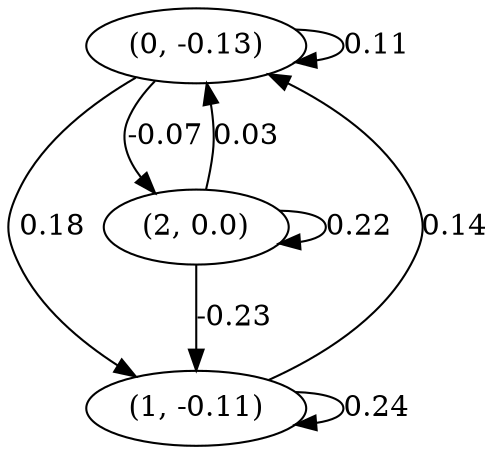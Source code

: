 digraph {
    0 [ label = "(0, -0.13)" ]
    1 [ label = "(1, -0.11)" ]
    2 [ label = "(2, 0.0)" ]
    0 -> 0 [ label = "0.11" ]
    1 -> 1 [ label = "0.24" ]
    2 -> 2 [ label = "0.22" ]
    1 -> 0 [ label = "0.14" ]
    2 -> 0 [ label = "0.03" ]
    0 -> 1 [ label = "0.18" ]
    2 -> 1 [ label = "-0.23" ]
    0 -> 2 [ label = "-0.07" ]
}

